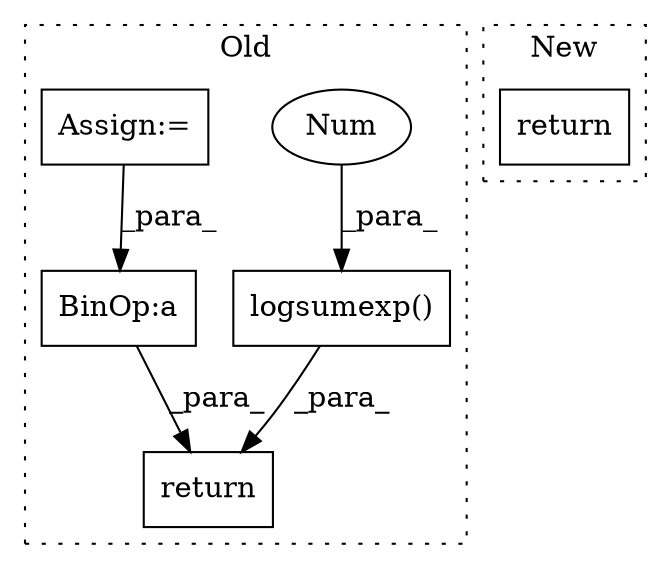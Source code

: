 digraph G {
subgraph cluster0 {
1 [label="logsumexp()" a="75" s="18372,18396" l="17,1" shape="box"];
3 [label="return" a="93" s="18515" l="7" shape="box"];
4 [label="Num" a="76" s="18394" l="2" shape="ellipse"];
5 [label="Assign:=" a="68" s="18339" l="3" shape="box"];
6 [label="BinOp:a" a="82" s="18499" l="3" shape="box"];
label = "Old";
style="dotted";
}
subgraph cluster1 {
2 [label="return" a="93" s="18231" l="7" shape="box"];
label = "New";
style="dotted";
}
1 -> 3 [label="_para_"];
4 -> 1 [label="_para_"];
5 -> 6 [label="_para_"];
6 -> 3 [label="_para_"];
}